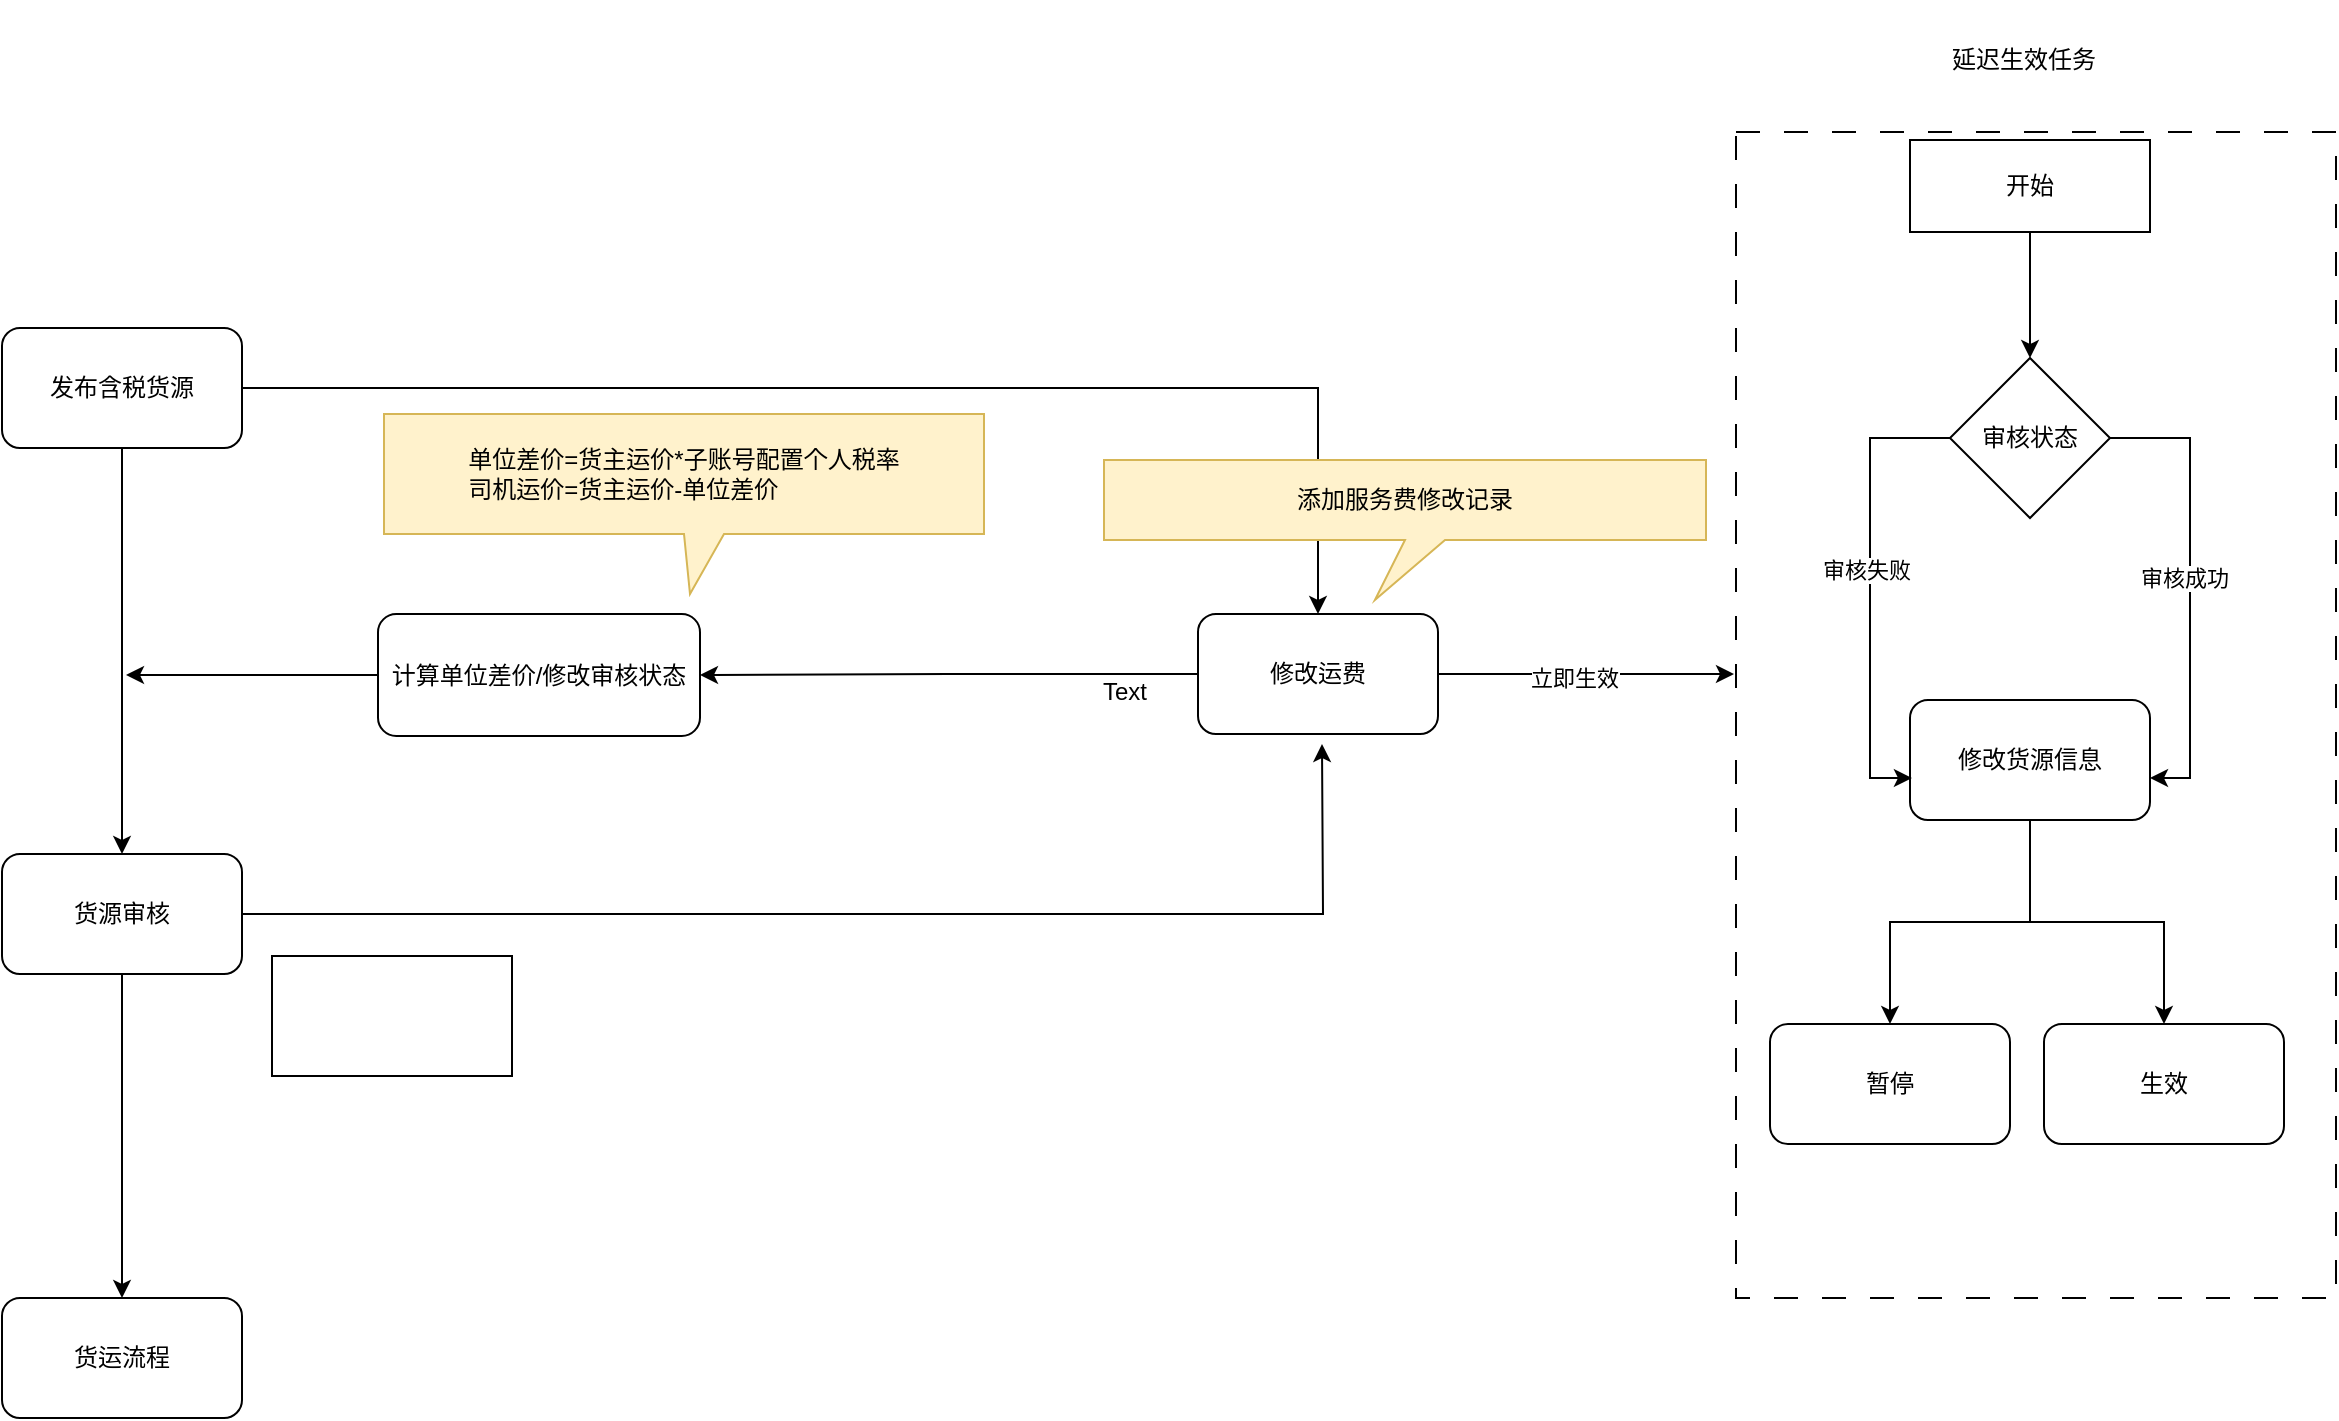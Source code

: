 <mxfile version="27.0.4">
  <diagram name="第 1 页" id="X953SDvG-uvm2T8iUO7L">
    <mxGraphModel dx="1216" dy="780" grid="0" gridSize="10" guides="1" tooltips="1" connect="1" arrows="1" fold="1" page="1" pageScale="1" pageWidth="2339" pageHeight="3300" math="0" shadow="0">
      <root>
        <mxCell id="0" />
        <mxCell id="1" parent="0" />
        <mxCell id="HxwUGHrHZ89-YTZq8f_4-15" style="edgeStyle=orthogonalEdgeStyle;rounded=0;orthogonalLoop=1;jettySize=auto;html=1;" edge="1" parent="1" source="HxwUGHrHZ89-YTZq8f_4-1" target="HxwUGHrHZ89-YTZq8f_4-3">
          <mxGeometry relative="1" as="geometry" />
        </mxCell>
        <mxCell id="HxwUGHrHZ89-YTZq8f_4-31" style="edgeStyle=orthogonalEdgeStyle;rounded=0;orthogonalLoop=1;jettySize=auto;html=1;" edge="1" parent="1" source="HxwUGHrHZ89-YTZq8f_4-1" target="HxwUGHrHZ89-YTZq8f_4-18">
          <mxGeometry relative="1" as="geometry" />
        </mxCell>
        <mxCell id="HxwUGHrHZ89-YTZq8f_4-1" value="发布含税货源" style="rounded=1;whiteSpace=wrap;html=1;" vertex="1" parent="1">
          <mxGeometry x="850" y="207" width="120" height="60" as="geometry" />
        </mxCell>
        <mxCell id="HxwUGHrHZ89-YTZq8f_4-23" style="edgeStyle=orthogonalEdgeStyle;rounded=0;orthogonalLoop=1;jettySize=auto;html=1;" edge="1" parent="1" source="HxwUGHrHZ89-YTZq8f_4-3" target="HxwUGHrHZ89-YTZq8f_4-21">
          <mxGeometry relative="1" as="geometry" />
        </mxCell>
        <mxCell id="HxwUGHrHZ89-YTZq8f_4-30" style="edgeStyle=orthogonalEdgeStyle;rounded=0;orthogonalLoop=1;jettySize=auto;html=1;" edge="1" parent="1" source="HxwUGHrHZ89-YTZq8f_4-3">
          <mxGeometry relative="1" as="geometry">
            <mxPoint x="1510" y="415" as="targetPoint" />
          </mxGeometry>
        </mxCell>
        <mxCell id="HxwUGHrHZ89-YTZq8f_4-3" value="货源审核" style="rounded=1;whiteSpace=wrap;html=1;" vertex="1" parent="1">
          <mxGeometry x="850" y="470" width="120" height="60" as="geometry" />
        </mxCell>
        <mxCell id="HxwUGHrHZ89-YTZq8f_4-27" style="edgeStyle=orthogonalEdgeStyle;rounded=0;orthogonalLoop=1;jettySize=auto;html=1;" edge="1" parent="1" source="HxwUGHrHZ89-YTZq8f_4-6">
          <mxGeometry relative="1" as="geometry">
            <mxPoint x="912" y="380.5" as="targetPoint" />
          </mxGeometry>
        </mxCell>
        <mxCell id="HxwUGHrHZ89-YTZq8f_4-6" value="计算单位差价/修改审核状态" style="rounded=1;whiteSpace=wrap;html=1;" vertex="1" parent="1">
          <mxGeometry x="1038" y="350" width="161" height="61" as="geometry" />
        </mxCell>
        <mxCell id="HxwUGHrHZ89-YTZq8f_4-7" value="&lt;div data-docx-has-block-data=&quot;false&quot; data-lark-html-role=&quot;root&quot; data-page-id=&quot;PmPzdInQhoWsLtxFXCoc3s2pnDf&quot;&gt;&lt;div style=&quot;text-align: left;&quot; class=&quot;ace-line ace-line old-record-id-NmQLd3BFJoofC6xrh7jcFsMHnQh&quot;&gt;单位差价=货主运价*子账号配置个人税率&lt;/div&gt;&lt;div style=&quot;text-align: left;&quot; class=&quot;ace-line ace-line old-record-id-NvOwdJEEnoes11xt6zHcCwHLnfe&quot;&gt;      司机运价=货主运价-单位差价&lt;/div&gt;&lt;/div&gt;&lt;span class=&quot;lark-record-clipboard&quot; data-lark-record-format=&quot;docx/record&quot; data-lark-record-data=&quot;{&amp;quot;isCut&amp;quot;:false,&amp;quot;rootId&amp;quot;:&amp;quot;PmPzdInQhoWsLtxFXCoc3s2pnDf&amp;quot;,&amp;quot;parentId&amp;quot;:&amp;quot;PmPzdInQhoWsLtxFXCoc3s2pnDf&amp;quot;,&amp;quot;blockIds&amp;quot;:[40,41],&amp;quot;recordIds&amp;quot;:[&amp;quot;NmQLd3BFJoofC6xrh7jcFsMHnQh&amp;quot;,&amp;quot;NvOwdJEEnoes11xt6zHcCwHLnfe&amp;quot;],&amp;quot;recordMap&amp;quot;:{&amp;quot;NmQLd3BFJoofC6xrh7jcFsMHnQh&amp;quot;:{&amp;quot;id&amp;quot;:&amp;quot;NmQLd3BFJoofC6xrh7jcFsMHnQh&amp;quot;,&amp;quot;snapshot&amp;quot;:{&amp;quot;type&amp;quot;:&amp;quot;text&amp;quot;,&amp;quot;parent_id&amp;quot;:&amp;quot;PmPzdInQhoWsLtxFXCoc3s2pnDf&amp;quot;,&amp;quot;comments&amp;quot;:[],&amp;quot;revisions&amp;quot;:[],&amp;quot;locked&amp;quot;:false,&amp;quot;hidden&amp;quot;:false,&amp;quot;author&amp;quot;:&amp;quot;7458225783314038803&amp;quot;,&amp;quot;children&amp;quot;:[],&amp;quot;text&amp;quot;:{&amp;quot;initialAttributedTexts&amp;quot;:{&amp;quot;text&amp;quot;:{&amp;quot;0&amp;quot;:&amp;quot;单位差价=货主运价*子账号配置个人税率&amp;quot;},&amp;quot;attribs&amp;quot;:{&amp;quot;0&amp;quot;:&amp;quot;*0+j&amp;quot;}},&amp;quot;apool&amp;quot;:{&amp;quot;numToAttrib&amp;quot;:{&amp;quot;0&amp;quot;:[&amp;quot;author&amp;quot;,&amp;quot;7458225783314038803&amp;quot;]},&amp;quot;nextNum&amp;quot;:1}},&amp;quot;align&amp;quot;:&amp;quot;&amp;quot;,&amp;quot;folded&amp;quot;:false}},&amp;quot;NvOwdJEEnoes11xt6zHcCwHLnfe&amp;quot;:{&amp;quot;id&amp;quot;:&amp;quot;NvOwdJEEnoes11xt6zHcCwHLnfe&amp;quot;,&amp;quot;snapshot&amp;quot;:{&amp;quot;type&amp;quot;:&amp;quot;text&amp;quot;,&amp;quot;parent_id&amp;quot;:&amp;quot;PmPzdInQhoWsLtxFXCoc3s2pnDf&amp;quot;,&amp;quot;comments&amp;quot;:[],&amp;quot;revisions&amp;quot;:[],&amp;quot;locked&amp;quot;:false,&amp;quot;hidden&amp;quot;:false,&amp;quot;author&amp;quot;:&amp;quot;7458225783314038803&amp;quot;,&amp;quot;children&amp;quot;:[],&amp;quot;text&amp;quot;:{&amp;quot;initialAttributedTexts&amp;quot;:{&amp;quot;text&amp;quot;:{&amp;quot;0&amp;quot;:&amp;quot;      司机运价=货主运价-单位差价&amp;quot;},&amp;quot;attribs&amp;quot;:{&amp;quot;0&amp;quot;:&amp;quot;*0+k&amp;quot;}},&amp;quot;apool&amp;quot;:{&amp;quot;numToAttrib&amp;quot;:{&amp;quot;0&amp;quot;:[&amp;quot;author&amp;quot;,&amp;quot;7458225783314038803&amp;quot;]},&amp;quot;nextNum&amp;quot;:1}},&amp;quot;align&amp;quot;:&amp;quot;&amp;quot;,&amp;quot;folded&amp;quot;:false}},&amp;quot;PmPzdInQhoWsLtxFXCoc3s2pnDf&amp;quot;:{&amp;quot;id&amp;quot;:&amp;quot;PmPzdInQhoWsLtxFXCoc3s2pnDf&amp;quot;,&amp;quot;snapshot&amp;quot;:{&amp;quot;type&amp;quot;:&amp;quot;page&amp;quot;,&amp;quot;parent_id&amp;quot;:&amp;quot;&amp;quot;,&amp;quot;comments&amp;quot;:[],&amp;quot;revisions&amp;quot;:[],&amp;quot;locked&amp;quot;:false,&amp;quot;hidden&amp;quot;:false,&amp;quot;author&amp;quot;:&amp;quot;7458225783314038803&amp;quot;,&amp;quot;children&amp;quot;:[&amp;quot;doxcnSsRzmK9UY6GLMcSYavZb5g&amp;quot;,&amp;quot;doxcnnTq2jZX8zF5uBvYDxKSMM0&amp;quot;,&amp;quot;doxcn73OgdYrPLWlbyHnjd4dCaf&amp;quot;,&amp;quot;doxcn63eAXSfTvNmnqLqj1bcUTg&amp;quot;,&amp;quot;doxcnSirAcn5ZzLQK9ATJMONScc&amp;quot;,&amp;quot;doxcnaucXII4i4NTGBqqvQlXUpc&amp;quot;,&amp;quot;doxcnezhqamkZcwwLYlXd1k73Df&amp;quot;,&amp;quot;RUK6du1UAoI59gxnKC7cXmRunxf&amp;quot;,&amp;quot;doxcndBeBZvMhESlmYhNoraz8Pc&amp;quot;,&amp;quot;LotQdCCTAoonvWxRpNWcTN4vnXc&amp;quot;,&amp;quot;NiP8de5froLFGixGUZZciWxln7e&amp;quot;,&amp;quot;S7ubdwaKRoMomzxIEOvcvkF4nJf&amp;quot;,&amp;quot;Dm8IdY59uoGmJAxqeodcVRJSnIC&amp;quot;,&amp;quot;CuNTd9FRso1d3QxBpxwcE5JsnvL&amp;quot;,&amp;quot;Dnd2dcRqBoCW2kxqE0kcW2rYnNe&amp;quot;,&amp;quot;CE2CdlHt8orWM9xDPupczDMnnvc&amp;quot;,&amp;quot;A9HfdgttWolH1cxuY1RcWkdgnsD&amp;quot;,&amp;quot;ET1DdXk3EoBRz0xeUMYcNoZmnBb&amp;quot;,&amp;quot;Cpfhdy9ppoQDMix1Jr1c3mPKntd&amp;quot;,&amp;quot;BaSPdL87PomiHaxIGh4cdbg2ndF&amp;quot;,&amp;quot;PspLd9SWZojVlYx9l9hc7vx3njf&amp;quot;,&amp;quot;QK0KdJlY5oTKy4xioQzcTmaCnCg&amp;quot;,&amp;quot;G8zwdILu0oyZFyxRLBXcs2aSnlb&amp;quot;,&amp;quot;SGsXdrogVoe90CxuqGNcZSEpnkg&amp;quot;,&amp;quot;Z6Rzdg7iioi1QcxC79Vcw3Pwnt1&amp;quot;,&amp;quot;QpZFd04gMoazcbxpnQecz8xNn0b&amp;quot;,&amp;quot;BLN8dz5zgo1DnXx1ugpcwpaTn8e&amp;quot;,&amp;quot;YJw1dj16poAyETxmY6Xc6ZMkn7S&amp;quot;,&amp;quot;OuGhdA6E3oggCfxp72WcNjA2nNg&amp;quot;,&amp;quot;FISfdRmcIofh3UxEcIjch1ewn9e&amp;quot;,&amp;quot;EbhidXsUFoAhqix19BKcvdpXnOd&amp;quot;,&amp;quot;PZc2dtcJ7oxMSfxz6ZNcXA2Hnkf&amp;quot;,&amp;quot;MkVedFoMZoLnn1xv443ciyPtn0d&amp;quot;,&amp;quot;RtKqdQCn4oAQBfxaZe5cV3RhnOh&amp;quot;,&amp;quot;EHfidlIZIo7AewxMBJBc7K7CnQg&amp;quot;,&amp;quot;OELXd7sXuosqiOx3xpRcONlAnJc&amp;quot;,&amp;quot;AU6BdLSdqotGzzxffRdcTVesnoe&amp;quot;,&amp;quot;VaJQdDIbBoikS1xvuXCcqcDMnJc&amp;quot;,&amp;quot;NmQLd3BFJoofC6xrh7jcFsMHnQh&amp;quot;,&amp;quot;NvOwdJEEnoes11xt6zHcCwHLnfe&amp;quot;,&amp;quot;ZM2odY1GPodB09xtyETcVpR6nId&amp;quot;,&amp;quot;W6Uwd8OgnosMTCxuil1c1yxin8c&amp;quot;,&amp;quot;YXwkdFtBuoBtl8x7tNTciG7tnje&amp;quot;,&amp;quot;FBWHderRHo71fjxR4eeczBh4nFe&amp;quot;,&amp;quot;W2gpdmr26o5GIBxXPJWcZVGrnAB&amp;quot;,&amp;quot;JFTGdOCwPoPTVKxRMdAcfCPSnBd&amp;quot;,&amp;quot;SnNGdQTt3oETkBxRsBCcPKzAnkh&amp;quot;,&amp;quot;TQnKdNuP7oDjplxAlcUciLxUn8b&amp;quot;,&amp;quot;UOB9dPcxXoRwizx5qovcyFzcnhh&amp;quot;,&amp;quot;WDYmdSWDTofSq7xf84scb9HBnUb&amp;quot;,&amp;quot;L9iadKczMowOvQxpHescn7KonQh&amp;quot;,&amp;quot;G3KHdRRF7oelCmxKqyncygutnF8&amp;quot;,&amp;quot;GscRd2UkIoHIepxCVGzc2scvnOd&amp;quot;,&amp;quot;LjvmdHLhLoIqWsx9Su4cIRm6nde&amp;quot;,&amp;quot;NxghdQSEUol12exHoESctJhAnxh&amp;quot;,&amp;quot;IPAAdlCJIoJiHyxV0D7cjIKRnfe&amp;quot;,&amp;quot;YtpYdFi2aozk4ox7gaMcntHvnCh&amp;quot;,&amp;quot;OvYhd2c5yoDKUzxSpJScIxvanrd&amp;quot;,&amp;quot;Z38HdWhEYoEKebx4TzJctTUqnCg&amp;quot;,&amp;quot;RcG3dWAQAoNUygxFTugcNFGXnDf&amp;quot;,&amp;quot;UyIzd073ToSGoVxe9LZc6HiPnse&amp;quot;,&amp;quot;MQFXdli78oJhTSxr9RVcbu7Nnzc&amp;quot;,&amp;quot;BOXFddeF7o53Z0xsFgVc53oGndf&amp;quot;,&amp;quot;HDdTd2TGpoMGh8xLGmjcK3kFnkf&amp;quot;,&amp;quot;EOECdmyftoPSuQxWYTAcQA9knyd&amp;quot;,&amp;quot;GUCndieFboNVdFxllhqcTDxpnWb&amp;quot;,&amp;quot;Ua7Xdectdovls0xF3p5cB1WWnPd&amp;quot;,&amp;quot;ONhudOffCordgGxyQKicXy7Dnve&amp;quot;,&amp;quot;Og11dpQBNoOsGzxWs7NcyKhbnnb&amp;quot;,&amp;quot;Prywd8IYeoaESNxcw6lccr88nff&amp;quot;,&amp;quot;FSI9dfe5XoIIWtxkdSZcMtLWnWf&amp;quot;,&amp;quot;Mm7hd0fL5oqmu2xkqVhcyIK1nkg&amp;quot;,&amp;quot;PTx6dsDj3o1S6CxYsq8cJ1I1nmg&amp;quot;,&amp;quot;TBKKdnPnyoxQTDxJVcVc5Uafnqh&amp;quot;,&amp;quot;Z7NrdOZmWohxSZxKkkmcA7Y5nSa&amp;quot;,&amp;quot;OcfZd8REMo6pgMxkkgXccLsnnoe&amp;quot;,&amp;quot;VbwZdLEjJokL0rxh691c8hnXnbf&amp;quot;,&amp;quot;EMxfdV3C7oi9fmxAnj0c8ih3nzf&amp;quot;,&amp;quot;I4yxdGRvYoOCWGxY0m3cX0ktnRw&amp;quot;,&amp;quot;Wl9GdDubPogxc1xv2TWctiRPnRb&amp;quot;,&amp;quot;EIr6dlqpaoqfuKx3knucfsx8nug&amp;quot;,&amp;quot;GQdJd1EB5ovBC2xR5wccOGa5n0b&amp;quot;,&amp;quot;RPrYdINY7okjmwxY5AwcqqTrnQK&amp;quot;,&amp;quot;IyEGdldwhojiJbxTbxrchHSOnxc&amp;quot;,&amp;quot;RL54dUizloL78axBcj2cZlrCngg&amp;quot;,&amp;quot;WOGPdCFwMoOzV3xUhzXcsKqtnsf&amp;quot;,&amp;quot;Yrdqdmb3sozckOxizhjckdn2nTe&amp;quot;,&amp;quot;J5h6dZYHDoaRhDxGHWQcVtkrnVh&amp;quot;,&amp;quot;WXu2dX8L8oZowHx9EMmcKHPynwh&amp;quot;,&amp;quot;H8KLdF6pRoAOeXxYW8XciMnvn0c&amp;quot;,&amp;quot;MvO7deKdvoYSiHxvn9DcASNEnqf&amp;quot;,&amp;quot;CkjRdxNudoTBKYxB5Z4ckzqTnGf&amp;quot;,&amp;quot;QFtqdoawwoj3xmxhTjOcM5qgn4b&amp;quot;,&amp;quot;CQU9dFhMSonbPnxWjlbc0ypIn0b&amp;quot;,&amp;quot;Rilkd0xUwof0QBxe7dBcFeBKnzb&amp;quot;,&amp;quot;TyQfdnoqNoETeKxEWRMcWQH9nSc&amp;quot;,&amp;quot;NvqIdJoI5o8bx6xOO64cylY2nDb&amp;quot;,&amp;quot;ApKYd7sBVoz2B2xtVyIcRwvfn7d&amp;quot;,&amp;quot;EhzqdYa3WoduYfxwhgHcTKvRnnf&amp;quot;,&amp;quot;ZUPqdjN8PoPcFDxhRitcx0tqnae&amp;quot;,&amp;quot;SI5xdZTZro0dBfxOYLTcKivKn9B&amp;quot;,&amp;quot;IFTtdmF0yollksxWlp9cFdWXnfg&amp;quot;,&amp;quot;WnfxdjTqxoIIOKx1rBycHsqfnGd&amp;quot;,&amp;quot;XiLOd7gJ1oUsjZxr66cc0pAYnwh&amp;quot;,&amp;quot;M6D4d7W6loMsM1xz7MXcSRaonTe&amp;quot;,&amp;quot;QrXLdO4eGoi8TyxsJW0ci5E0nBp&amp;quot;,&amp;quot;EFcndDWinoryBixoiQNcOzuPndh&amp;quot;,&amp;quot;W75bdiFEOoA2Lgxrf9Tc4pkunYg&amp;quot;,&amp;quot;O40hddfoVoN100xXydYcUArTn1G&amp;quot;,&amp;quot;YTcmdJbeMoZHR7xHQsYcfv2CnUf&amp;quot;,&amp;quot;RO8td6QHVopCo0x6Q7McqQGTnab&amp;quot;,&amp;quot;C4G4d8Z2yogOpaxFd17cwx6wnOf&amp;quot;,&amp;quot;AiEvdW6NXoaWR2xG4iqct97LnUe&amp;quot;,&amp;quot;DQWvdoOyGo3JTWxdWbocZN8tnvg&amp;quot;,&amp;quot;AUi1ddjfVofwJkx7PVocwqXhnkd&amp;quot;,&amp;quot;OeUmdUdUloJyX2xaQTIcb6OjnDd&amp;quot;,&amp;quot;F0pVd9tjJo9UuJxSYKqcNiPEn6g&amp;quot;,&amp;quot;KwOVd9heeoTLo1xKJoFcP1U1nsg&amp;quot;,&amp;quot;GUNjdMOImo1lEXx3gRucEBkKnbe&amp;quot;,&amp;quot;QGoWdtj1kojXkwxy1Prc5CWXnhh&amp;quot;,&amp;quot;Q7KwdkFqoo87GKxbRHkcbtaenZf&amp;quot;,&amp;quot;Sghrd2YanoKw8ixZIrccwfsAn7f&amp;quot;,&amp;quot;CURyd8MhUoryXKxl6HvcBulln0c&amp;quot;,&amp;quot;XVwyd2nyZophdIxdOi9c72GanKh&amp;quot;,&amp;quot;Lc61d2NJpoKQlxxkpuGco5AInpf&amp;quot;,&amp;quot;U7pDdVSJuohNGaxOjmucMRfnnte&amp;quot;,&amp;quot;Lp9gdkEYJo5Q4IxIGa5cARxNncc&amp;quot;,&amp;quot;AmtbdJyQlo6OO9xPR3mcCyeSnkq&amp;quot;,&amp;quot;YlxPdjulroMzb0xDKtZcK0WJnDo&amp;quot;,&amp;quot;BixAdH8cAobPFnxIuhdcooZ7nHh&amp;quot;,&amp;quot;T0qwdSW6Zo3nwgx2aXXcvrKcnde&amp;quot;,&amp;quot;UGfVd7CERoLeR4xjZDYcppy6nGb&amp;quot;,&amp;quot;Vh7vdx9q9oCED3xHbowc1I15nLd&amp;quot;,&amp;quot;OwRvdDkvYoLYruxwScmc1BHjnec&amp;quot;,&amp;quot;X5L0dO6L8oY6gFxPrLScbIV2nRe&amp;quot;,&amp;quot;BeCtdsLqzoTt1DxnYMgcwEQunkb&amp;quot;,&amp;quot;V93rdZgc2oQtmTxCajKcHHjFnXb&amp;quot;,&amp;quot;KYzbdxyAwoTO8exLtKbcIglcndh&amp;quot;,&amp;quot;NqzVdDlB0oM92qxhbvEcswOln8e&amp;quot;,&amp;quot;M5SSd94K2oS4IgxcldgczQOOnvg&amp;quot;,&amp;quot;EkBCdgZUxobtbnxHxasc4bGinCk&amp;quot;,&amp;quot;A8hZdF8mUo9Y36xmAo2c8Xp9nrg&amp;quot;,&amp;quot;KuPZdGJZ8oYJwdx1SeSccOkYnbb&amp;quot;,&amp;quot;K7z5dDKMjoeIFaxEaYmcVuYDnIf&amp;quot;,&amp;quot;SxP2dt82uogTXuxkI7Dcp9pmnmc&amp;quot;,&amp;quot;IqcndGn15oA8fhxFtikc6YS5nwf&amp;quot;,&amp;quot;Rlbbd8JbxoVVpqxGtUZcQLTpnbe&amp;quot;,&amp;quot;CdIqdk8JjobQDsx5ftvcklQdnVb&amp;quot;,&amp;quot;OgLMdB0K2oTgIVx5r4QcEXXKnxe&amp;quot;,&amp;quot;QqDhdErJkogHizxO3VKcZQsVnXf&amp;quot;,&amp;quot;Z2vedXcmmo9zH5x9ds6cBkKln2g&amp;quot;,&amp;quot;YpLZdxWMPos1rQxADW9cCI5Vn6g&amp;quot;,&amp;quot;UhpMdJYmhowNUoxnOwrcmie5n8b&amp;quot;,&amp;quot;Ly8mdAuuBofAIBxYjlscbpJNnPd&amp;quot;,&amp;quot;GhsVdBEsRo3RgRxufHncAfbNnOd&amp;quot;,&amp;quot;HeFbdDbwboWKp6xT7IwcluX6n4s&amp;quot;,&amp;quot;HRRjdK8rJo0R4ZxRpl9cUzAanKg&amp;quot;,&amp;quot;AjeMd2WIVoDUFBxtQpQcwkhanw5&amp;quot;,&amp;quot;doxcn8S5qbZZZqfs8cCnIrQBdbj&amp;quot;,&amp;quot;doxcnpL4VTpZfCaJuuB6nUa9KCf&amp;quot;],&amp;quot;text&amp;quot;:{&amp;quot;apool&amp;quot;:{&amp;quot;nextNum&amp;quot;:1,&amp;quot;numToAttrib&amp;quot;:{&amp;quot;0&amp;quot;:[&amp;quot;author&amp;quot;,&amp;quot;7458225783314038803&amp;quot;]}},&amp;quot;initialAttributedTexts&amp;quot;:{&amp;quot;attribs&amp;quot;:{&amp;quot;0&amp;quot;:&amp;quot;*0+b&amp;quot;},&amp;quot;text&amp;quot;:{&amp;quot;0&amp;quot;:&amp;quot;网货-5月功能迭代优化&amp;quot;}}},&amp;quot;align&amp;quot;:&amp;quot;&amp;quot;,&amp;quot;doc_info&amp;quot;:{&amp;quot;editors&amp;quot;:[&amp;quot;7458225783314038803&amp;quot;],&amp;quot;options&amp;quot;:[&amp;quot;editors&amp;quot;,&amp;quot;edit_time&amp;quot;],&amp;quot;deleted_editors&amp;quot;:[],&amp;quot;option_modified&amp;quot;:null}}}},&amp;quot;payloadMap&amp;quot;:{&amp;quot;NmQLd3BFJoofC6xrh7jcFsMHnQh&amp;quot;:{&amp;quot;level&amp;quot;:1},&amp;quot;NvOwdJEEnoes11xt6zHcCwHLnfe&amp;quot;:{&amp;quot;level&amp;quot;:1}},&amp;quot;extra&amp;quot;:{&amp;quot;channel&amp;quot;:&amp;quot;saas&amp;quot;,&amp;quot;pasteRandomId&amp;quot;:&amp;quot;5909c7fd-65ef-4b66-8e2d-287bd1afacf1&amp;quot;,&amp;quot;mention_page_title&amp;quot;:{},&amp;quot;external_mention_url&amp;quot;:{},&amp;quot;isEqualBlockSelection&amp;quot;:false},&amp;quot;isKeepQuoteContainer&amp;quot;:false,&amp;quot;selection&amp;quot;:[{&amp;quot;id&amp;quot;:40,&amp;quot;type&amp;quot;:&amp;quot;text&amp;quot;,&amp;quot;selection&amp;quot;:{&amp;quot;start&amp;quot;:6,&amp;quot;end&amp;quot;:25},&amp;quot;recordId&amp;quot;:&amp;quot;NmQLd3BFJoofC6xrh7jcFsMHnQh&amp;quot;},{&amp;quot;id&amp;quot;:41,&amp;quot;type&amp;quot;:&amp;quot;text&amp;quot;,&amp;quot;selection&amp;quot;:{&amp;quot;start&amp;quot;:0,&amp;quot;end&amp;quot;:20},&amp;quot;recordId&amp;quot;:&amp;quot;NvOwdJEEnoes11xt6zHcCwHLnfe&amp;quot;}],&amp;quot;pasteFlag&amp;quot;:&amp;quot;52001837-6608-476c-9622-511b4d9fbeda&amp;quot;}&quot;&gt;&lt;/span&gt;" style="shape=callout;whiteSpace=wrap;html=1;perimeter=calloutPerimeter;fillColor=#fff2cc;strokeColor=#d6b656;position2=0.51;" vertex="1" parent="1">
          <mxGeometry x="1041" y="250" width="300" height="90" as="geometry" />
        </mxCell>
        <mxCell id="HxwUGHrHZ89-YTZq8f_4-32" style="edgeStyle=orthogonalEdgeStyle;rounded=0;orthogonalLoop=1;jettySize=auto;html=1;entryX=1;entryY=0.5;entryDx=0;entryDy=0;" edge="1" parent="1" source="HxwUGHrHZ89-YTZq8f_4-18" target="HxwUGHrHZ89-YTZq8f_4-6">
          <mxGeometry relative="1" as="geometry" />
        </mxCell>
        <mxCell id="HxwUGHrHZ89-YTZq8f_4-78" style="edgeStyle=orthogonalEdgeStyle;rounded=0;orthogonalLoop=1;jettySize=auto;html=1;" edge="1" parent="1" source="HxwUGHrHZ89-YTZq8f_4-18">
          <mxGeometry relative="1" as="geometry">
            <mxPoint x="1716" y="380" as="targetPoint" />
          </mxGeometry>
        </mxCell>
        <mxCell id="HxwUGHrHZ89-YTZq8f_4-79" value="立即生效" style="edgeLabel;html=1;align=center;verticalAlign=middle;resizable=0;points=[];" vertex="1" connectable="0" parent="HxwUGHrHZ89-YTZq8f_4-78">
          <mxGeometry x="-0.084" y="-2" relative="1" as="geometry">
            <mxPoint as="offset" />
          </mxGeometry>
        </mxCell>
        <mxCell id="HxwUGHrHZ89-YTZq8f_4-18" value="修改运费" style="rounded=1;whiteSpace=wrap;html=1;" vertex="1" parent="1">
          <mxGeometry x="1448" y="350" width="120" height="60" as="geometry" />
        </mxCell>
        <mxCell id="HxwUGHrHZ89-YTZq8f_4-21" value="货运流程" style="rounded=1;whiteSpace=wrap;html=1;" vertex="1" parent="1">
          <mxGeometry x="850" y="692" width="120" height="60" as="geometry" />
        </mxCell>
        <mxCell id="HxwUGHrHZ89-YTZq8f_4-33" value="添加服务费修改记录" style="shape=callout;whiteSpace=wrap;html=1;perimeter=calloutPerimeter;position2=0.45;fillColor=#fff2cc;strokeColor=#d6b656;" vertex="1" parent="1">
          <mxGeometry x="1401" y="273" width="301" height="70" as="geometry" />
        </mxCell>
        <mxCell id="HxwUGHrHZ89-YTZq8f_4-61" value="" style="rounded=0;whiteSpace=wrap;html=1;" vertex="1" parent="1">
          <mxGeometry x="985" y="521" width="120" height="60" as="geometry" />
        </mxCell>
        <mxCell id="HxwUGHrHZ89-YTZq8f_4-63" value="" style="rounded=0;whiteSpace=wrap;html=1;dashed=1;dashPattern=12 12;" vertex="1" parent="1">
          <mxGeometry x="1717" y="109" width="300" height="583" as="geometry" />
        </mxCell>
        <mxCell id="HxwUGHrHZ89-YTZq8f_4-64" value="" style="edgeStyle=orthogonalEdgeStyle;rounded=0;orthogonalLoop=1;jettySize=auto;html=1;" edge="1" parent="1" source="HxwUGHrHZ89-YTZq8f_4-65" target="HxwUGHrHZ89-YTZq8f_4-67">
          <mxGeometry relative="1" as="geometry" />
        </mxCell>
        <mxCell id="HxwUGHrHZ89-YTZq8f_4-65" value="开始" style="rounded=0;whiteSpace=wrap;html=1;" vertex="1" parent="1">
          <mxGeometry x="1804" y="113" width="120" height="46" as="geometry" />
        </mxCell>
        <mxCell id="HxwUGHrHZ89-YTZq8f_4-66" value="暂停" style="rounded=1;whiteSpace=wrap;html=1;" vertex="1" parent="1">
          <mxGeometry x="1734" y="555" width="120" height="60" as="geometry" />
        </mxCell>
        <mxCell id="HxwUGHrHZ89-YTZq8f_4-67" value="审核状态" style="rhombus;whiteSpace=wrap;html=1;rounded=0;" vertex="1" parent="1">
          <mxGeometry x="1824" y="222" width="80" height="80" as="geometry" />
        </mxCell>
        <mxCell id="HxwUGHrHZ89-YTZq8f_4-68" style="edgeStyle=orthogonalEdgeStyle;rounded=0;orthogonalLoop=1;jettySize=auto;html=1;" edge="1" parent="1" source="HxwUGHrHZ89-YTZq8f_4-70" target="HxwUGHrHZ89-YTZq8f_4-66">
          <mxGeometry relative="1" as="geometry" />
        </mxCell>
        <mxCell id="HxwUGHrHZ89-YTZq8f_4-69" style="edgeStyle=orthogonalEdgeStyle;rounded=0;orthogonalLoop=1;jettySize=auto;html=1;" edge="1" parent="1" source="HxwUGHrHZ89-YTZq8f_4-70" target="HxwUGHrHZ89-YTZq8f_4-73">
          <mxGeometry relative="1" as="geometry" />
        </mxCell>
        <mxCell id="HxwUGHrHZ89-YTZq8f_4-70" value="修改货源信息" style="rounded=1;whiteSpace=wrap;html=1;" vertex="1" parent="1">
          <mxGeometry x="1804" y="393" width="120" height="60" as="geometry" />
        </mxCell>
        <mxCell id="HxwUGHrHZ89-YTZq8f_4-71" style="edgeStyle=orthogonalEdgeStyle;rounded=0;orthogonalLoop=1;jettySize=auto;html=1;entryX=0.008;entryY=0.65;entryDx=0;entryDy=0;entryPerimeter=0;" edge="1" parent="1" source="HxwUGHrHZ89-YTZq8f_4-67" target="HxwUGHrHZ89-YTZq8f_4-70">
          <mxGeometry relative="1" as="geometry">
            <Array as="points">
              <mxPoint x="1784" y="262" />
              <mxPoint x="1784" y="432" />
            </Array>
          </mxGeometry>
        </mxCell>
        <mxCell id="HxwUGHrHZ89-YTZq8f_4-72" value="审核失败" style="edgeLabel;html=1;align=center;verticalAlign=middle;resizable=0;points=[];" vertex="1" connectable="0" parent="HxwUGHrHZ89-YTZq8f_4-71">
          <mxGeometry x="-0.082" y="-2" relative="1" as="geometry">
            <mxPoint as="offset" />
          </mxGeometry>
        </mxCell>
        <mxCell id="HxwUGHrHZ89-YTZq8f_4-73" value="生效" style="rounded=1;whiteSpace=wrap;html=1;" vertex="1" parent="1">
          <mxGeometry x="1871" y="555" width="120" height="60" as="geometry" />
        </mxCell>
        <mxCell id="HxwUGHrHZ89-YTZq8f_4-74" style="edgeStyle=orthogonalEdgeStyle;rounded=0;orthogonalLoop=1;jettySize=auto;html=1;entryX=1;entryY=0.65;entryDx=0;entryDy=0;entryPerimeter=0;" edge="1" parent="1" source="HxwUGHrHZ89-YTZq8f_4-67" target="HxwUGHrHZ89-YTZq8f_4-70">
          <mxGeometry relative="1" as="geometry">
            <Array as="points">
              <mxPoint x="1944" y="262" />
              <mxPoint x="1944" y="432" />
            </Array>
          </mxGeometry>
        </mxCell>
        <mxCell id="HxwUGHrHZ89-YTZq8f_4-75" value="审核成功" style="edgeLabel;html=1;align=center;verticalAlign=middle;resizable=0;points=[];" vertex="1" connectable="0" parent="HxwUGHrHZ89-YTZq8f_4-74">
          <mxGeometry x="-0.043" y="-3" relative="1" as="geometry">
            <mxPoint as="offset" />
          </mxGeometry>
        </mxCell>
        <mxCell id="HxwUGHrHZ89-YTZq8f_4-76" value="延迟生效任务" style="rounded=0;whiteSpace=wrap;html=1;strokeColor=none;" vertex="1" parent="1">
          <mxGeometry x="1801" y="43" width="120" height="60" as="geometry" />
        </mxCell>
        <mxCell id="HxwUGHrHZ89-YTZq8f_4-80" value="Text" style="text;html=1;align=center;verticalAlign=middle;resizable=0;points=[];autosize=1;strokeColor=none;fillColor=none;" vertex="1" parent="1">
          <mxGeometry x="1391" y="376" width="40" height="26" as="geometry" />
        </mxCell>
      </root>
    </mxGraphModel>
  </diagram>
</mxfile>
